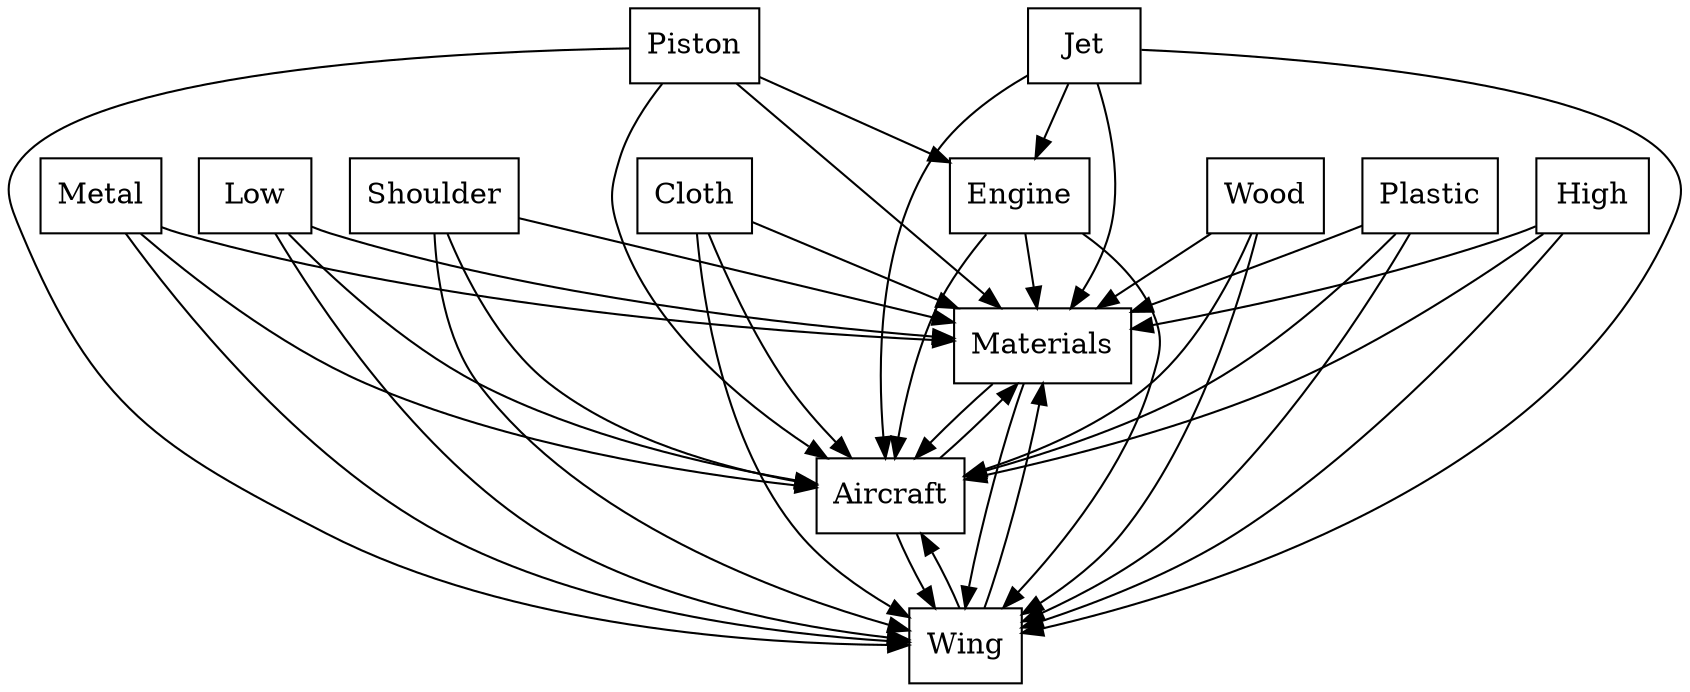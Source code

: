 digraph{
graph [rankdir=TB];
node [shape=box];
edge [arrowhead=normal];
0[label="Low",]
1[label="Cloth",]
2[label="Materials",]
3[label="Aircraft",]
4[label="Metal",]
5[label="Shoulder",]
6[label="Piston",]
7[label="Jet",]
8[label="Wood",]
9[label="Plastic",]
10[label="High",]
11[label="Wing",]
12[label="Engine",]
0->2[label="",]
0->3[label="",]
0->11[label="",]
1->2[label="",]
1->3[label="",]
1->11[label="",]
2->3[label="",]
2->11[label="",]
3->2[label="",]
3->11[label="",]
4->2[label="",]
4->3[label="",]
4->11[label="",]
5->2[label="",]
5->3[label="",]
5->11[label="",]
6->2[label="",]
6->3[label="",]
6->11[label="",]
6->12[label="",]
7->2[label="",]
7->3[label="",]
7->11[label="",]
7->12[label="",]
8->2[label="",]
8->3[label="",]
8->11[label="",]
9->2[label="",]
9->3[label="",]
9->11[label="",]
10->2[label="",]
10->3[label="",]
10->11[label="",]
11->2[label="",]
11->3[label="",]
12->2[label="",]
12->3[label="",]
12->11[label="",]
}
